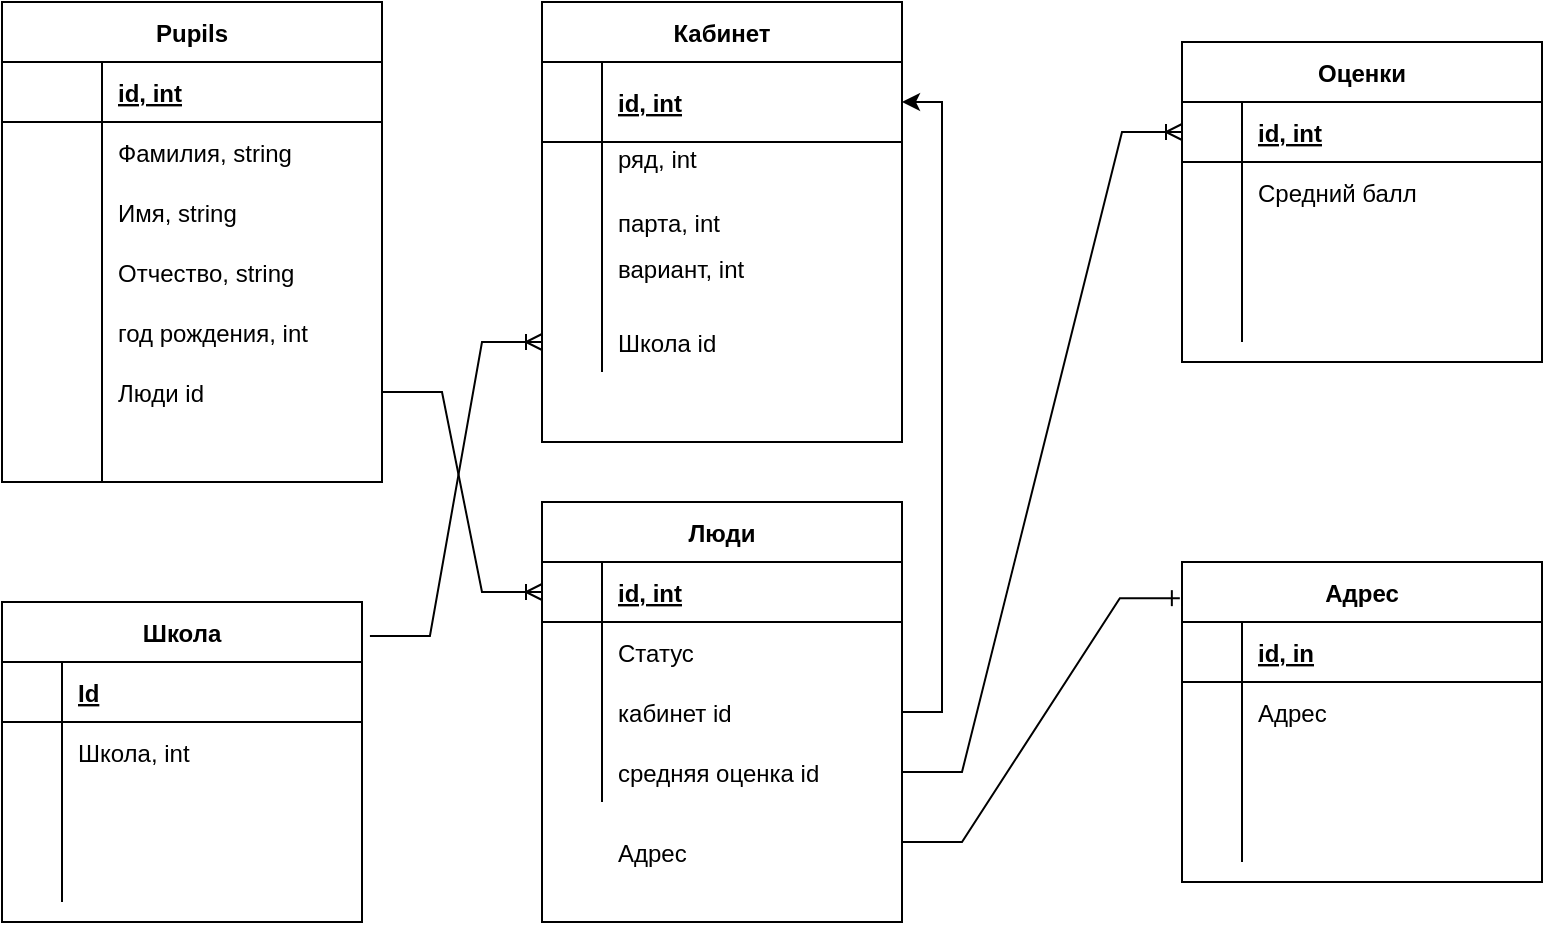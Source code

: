 <mxfile version="15.8.6" type="device"><diagram id="_YrZJTKVYVWT5JkX986n" name="Page-1"><mxGraphModel dx="907" dy="478" grid="1" gridSize="10" guides="1" tooltips="1" connect="1" arrows="1" fold="1" page="1" pageScale="1" pageWidth="827" pageHeight="1169" math="0" shadow="0"><root><mxCell id="0"/><mxCell id="1" parent="0"/><mxCell id="GRgpnIzNb2aHa2WIYd1I-14" value="Кабинет" style="shape=table;startSize=30;container=1;collapsible=1;childLayout=tableLayout;fixedRows=1;rowLines=0;fontStyle=1;align=center;resizeLast=1;" vertex="1" parent="1"><mxGeometry x="280" y="20" width="180" height="220" as="geometry"/></mxCell><mxCell id="GRgpnIzNb2aHa2WIYd1I-15" value="" style="shape=partialRectangle;collapsible=0;dropTarget=0;pointerEvents=0;fillColor=none;top=0;left=0;bottom=1;right=0;points=[[0,0.5],[1,0.5]];portConstraint=eastwest;" vertex="1" parent="GRgpnIzNb2aHa2WIYd1I-14"><mxGeometry y="30" width="180" height="40" as="geometry"/></mxCell><mxCell id="GRgpnIzNb2aHa2WIYd1I-16" value="" style="shape=partialRectangle;connectable=0;fillColor=none;top=0;left=0;bottom=0;right=0;fontStyle=1;overflow=hidden;" vertex="1" parent="GRgpnIzNb2aHa2WIYd1I-15"><mxGeometry width="30" height="40" as="geometry"><mxRectangle width="30" height="40" as="alternateBounds"/></mxGeometry></mxCell><mxCell id="GRgpnIzNb2aHa2WIYd1I-17" value="id, int" style="shape=partialRectangle;connectable=0;fillColor=none;top=0;left=0;bottom=0;right=0;align=left;spacingLeft=6;fontStyle=5;overflow=hidden;" vertex="1" parent="GRgpnIzNb2aHa2WIYd1I-15"><mxGeometry x="30" width="150" height="40" as="geometry"><mxRectangle width="150" height="40" as="alternateBounds"/></mxGeometry></mxCell><mxCell id="GRgpnIzNb2aHa2WIYd1I-18" value="" style="shape=partialRectangle;collapsible=0;dropTarget=0;pointerEvents=0;fillColor=none;top=0;left=0;bottom=0;right=0;points=[[0,0.5],[1,0.5]];portConstraint=eastwest;" vertex="1" parent="GRgpnIzNb2aHa2WIYd1I-14"><mxGeometry y="70" width="180" height="25" as="geometry"/></mxCell><mxCell id="GRgpnIzNb2aHa2WIYd1I-19" value="" style="shape=partialRectangle;connectable=0;fillColor=none;top=0;left=0;bottom=0;right=0;editable=1;overflow=hidden;" vertex="1" parent="GRgpnIzNb2aHa2WIYd1I-18"><mxGeometry width="30" height="25" as="geometry"><mxRectangle width="30" height="25" as="alternateBounds"/></mxGeometry></mxCell><mxCell id="GRgpnIzNb2aHa2WIYd1I-20" value="ряд, int&#xA;" style="shape=partialRectangle;connectable=0;fillColor=none;top=0;left=0;bottom=0;right=0;align=left;spacingLeft=6;overflow=hidden;" vertex="1" parent="GRgpnIzNb2aHa2WIYd1I-18"><mxGeometry x="30" width="150" height="25" as="geometry"><mxRectangle width="150" height="25" as="alternateBounds"/></mxGeometry></mxCell><mxCell id="GRgpnIzNb2aHa2WIYd1I-21" value="" style="shape=partialRectangle;collapsible=0;dropTarget=0;pointerEvents=0;fillColor=none;top=0;left=0;bottom=0;right=0;points=[[0,0.5],[1,0.5]];portConstraint=eastwest;" vertex="1" parent="GRgpnIzNb2aHa2WIYd1I-14"><mxGeometry y="95" width="180" height="30" as="geometry"/></mxCell><mxCell id="GRgpnIzNb2aHa2WIYd1I-22" value="" style="shape=partialRectangle;connectable=0;fillColor=none;top=0;left=0;bottom=0;right=0;editable=1;overflow=hidden;" vertex="1" parent="GRgpnIzNb2aHa2WIYd1I-21"><mxGeometry width="30" height="30" as="geometry"><mxRectangle width="30" height="30" as="alternateBounds"/></mxGeometry></mxCell><mxCell id="GRgpnIzNb2aHa2WIYd1I-23" value="парта, int" style="shape=partialRectangle;connectable=0;fillColor=none;top=0;left=0;bottom=0;right=0;align=left;spacingLeft=6;overflow=hidden;" vertex="1" parent="GRgpnIzNb2aHa2WIYd1I-21"><mxGeometry x="30" width="150" height="30" as="geometry"><mxRectangle width="150" height="30" as="alternateBounds"/></mxGeometry></mxCell><mxCell id="GRgpnIzNb2aHa2WIYd1I-24" value="" style="shape=partialRectangle;collapsible=0;dropTarget=0;pointerEvents=0;fillColor=none;top=0;left=0;bottom=0;right=0;points=[[0,0.5],[1,0.5]];portConstraint=eastwest;" vertex="1" parent="GRgpnIzNb2aHa2WIYd1I-14"><mxGeometry y="125" width="180" height="30" as="geometry"/></mxCell><mxCell id="GRgpnIzNb2aHa2WIYd1I-25" value="" style="shape=partialRectangle;connectable=0;fillColor=none;top=0;left=0;bottom=0;right=0;editable=1;overflow=hidden;" vertex="1" parent="GRgpnIzNb2aHa2WIYd1I-24"><mxGeometry width="30" height="30" as="geometry"><mxRectangle width="30" height="30" as="alternateBounds"/></mxGeometry></mxCell><mxCell id="GRgpnIzNb2aHa2WIYd1I-26" value=" вариант, int&#xA;" style="shape=partialRectangle;connectable=0;fillColor=none;top=0;left=0;bottom=0;right=0;align=left;spacingLeft=6;overflow=hidden;" vertex="1" parent="GRgpnIzNb2aHa2WIYd1I-24"><mxGeometry x="30" width="150" height="30" as="geometry"><mxRectangle width="150" height="30" as="alternateBounds"/></mxGeometry></mxCell><mxCell id="GRgpnIzNb2aHa2WIYd1I-130" value="" style="shape=partialRectangle;collapsible=0;dropTarget=0;pointerEvents=0;fillColor=none;top=0;left=0;bottom=0;right=0;points=[[0,0.5],[1,0.5]];portConstraint=eastwest;" vertex="1" parent="GRgpnIzNb2aHa2WIYd1I-14"><mxGeometry y="155" width="180" height="30" as="geometry"/></mxCell><mxCell id="GRgpnIzNb2aHa2WIYd1I-131" value="" style="shape=partialRectangle;connectable=0;fillColor=none;top=0;left=0;bottom=0;right=0;editable=1;overflow=hidden;" vertex="1" parent="GRgpnIzNb2aHa2WIYd1I-130"><mxGeometry width="30" height="30" as="geometry"><mxRectangle width="30" height="30" as="alternateBounds"/></mxGeometry></mxCell><mxCell id="GRgpnIzNb2aHa2WIYd1I-132" value="Школа id" style="shape=partialRectangle;connectable=0;fillColor=none;top=0;left=0;bottom=0;right=0;align=left;spacingLeft=6;overflow=hidden;" vertex="1" parent="GRgpnIzNb2aHa2WIYd1I-130"><mxGeometry x="30" width="150" height="30" as="geometry"><mxRectangle width="150" height="30" as="alternateBounds"/></mxGeometry></mxCell><mxCell id="GRgpnIzNb2aHa2WIYd1I-100" value="" style="edgeStyle=orthogonalEdgeStyle;rounded=0;orthogonalLoop=1;jettySize=auto;html=1;exitX=1;exitY=0.5;exitDx=0;exitDy=0;" edge="1" parent="1" source="GRgpnIzNb2aHa2WIYd1I-91" target="GRgpnIzNb2aHa2WIYd1I-15"><mxGeometry relative="1" as="geometry"/></mxCell><mxCell id="GRgpnIzNb2aHa2WIYd1I-27" value="Pupils" style="shape=table;startSize=30;container=1;collapsible=1;childLayout=tableLayout;fixedRows=1;rowLines=0;fontStyle=1;align=center;resizeLast=1;" vertex="1" parent="1"><mxGeometry x="10" y="20" width="190" height="240" as="geometry"/></mxCell><mxCell id="GRgpnIzNb2aHa2WIYd1I-28" value="" style="shape=partialRectangle;collapsible=0;dropTarget=0;pointerEvents=0;fillColor=none;top=0;left=0;bottom=1;right=0;points=[[0,0.5],[1,0.5]];portConstraint=eastwest;" vertex="1" parent="GRgpnIzNb2aHa2WIYd1I-27"><mxGeometry y="30" width="190" height="30" as="geometry"/></mxCell><mxCell id="GRgpnIzNb2aHa2WIYd1I-29" value="" style="shape=partialRectangle;connectable=0;fillColor=none;top=0;left=0;bottom=0;right=0;fontStyle=1;overflow=hidden;" vertex="1" parent="GRgpnIzNb2aHa2WIYd1I-28"><mxGeometry width="50" height="30" as="geometry"><mxRectangle width="50" height="30" as="alternateBounds"/></mxGeometry></mxCell><mxCell id="GRgpnIzNb2aHa2WIYd1I-30" value="id, int" style="shape=partialRectangle;connectable=0;fillColor=none;top=0;left=0;bottom=0;right=0;align=left;spacingLeft=6;fontStyle=5;overflow=hidden;" vertex="1" parent="GRgpnIzNb2aHa2WIYd1I-28"><mxGeometry x="50" width="140" height="30" as="geometry"><mxRectangle width="140" height="30" as="alternateBounds"/></mxGeometry></mxCell><mxCell id="GRgpnIzNb2aHa2WIYd1I-31" value="" style="shape=partialRectangle;collapsible=0;dropTarget=0;pointerEvents=0;fillColor=none;top=0;left=0;bottom=0;right=0;points=[[0,0.5],[1,0.5]];portConstraint=eastwest;" vertex="1" parent="GRgpnIzNb2aHa2WIYd1I-27"><mxGeometry y="60" width="190" height="30" as="geometry"/></mxCell><mxCell id="GRgpnIzNb2aHa2WIYd1I-32" value="" style="shape=partialRectangle;connectable=0;fillColor=none;top=0;left=0;bottom=0;right=0;editable=1;overflow=hidden;" vertex="1" parent="GRgpnIzNb2aHa2WIYd1I-31"><mxGeometry width="50" height="30" as="geometry"><mxRectangle width="50" height="30" as="alternateBounds"/></mxGeometry></mxCell><mxCell id="GRgpnIzNb2aHa2WIYd1I-33" value="Фамилия, string" style="shape=partialRectangle;connectable=0;fillColor=none;top=0;left=0;bottom=0;right=0;align=left;spacingLeft=6;overflow=hidden;" vertex="1" parent="GRgpnIzNb2aHa2WIYd1I-31"><mxGeometry x="50" width="140" height="30" as="geometry"><mxRectangle width="140" height="30" as="alternateBounds"/></mxGeometry></mxCell><mxCell id="GRgpnIzNb2aHa2WIYd1I-34" value="" style="shape=partialRectangle;collapsible=0;dropTarget=0;pointerEvents=0;fillColor=none;top=0;left=0;bottom=0;right=0;points=[[0,0.5],[1,0.5]];portConstraint=eastwest;" vertex="1" parent="GRgpnIzNb2aHa2WIYd1I-27"><mxGeometry y="90" width="190" height="30" as="geometry"/></mxCell><mxCell id="GRgpnIzNb2aHa2WIYd1I-35" value="" style="shape=partialRectangle;connectable=0;fillColor=none;top=0;left=0;bottom=0;right=0;editable=1;overflow=hidden;" vertex="1" parent="GRgpnIzNb2aHa2WIYd1I-34"><mxGeometry width="50" height="30" as="geometry"><mxRectangle width="50" height="30" as="alternateBounds"/></mxGeometry></mxCell><mxCell id="GRgpnIzNb2aHa2WIYd1I-36" value="Имя, string" style="shape=partialRectangle;connectable=0;fillColor=none;top=0;left=0;bottom=0;right=0;align=left;spacingLeft=6;overflow=hidden;" vertex="1" parent="GRgpnIzNb2aHa2WIYd1I-34"><mxGeometry x="50" width="140" height="30" as="geometry"><mxRectangle width="140" height="30" as="alternateBounds"/></mxGeometry></mxCell><mxCell id="GRgpnIzNb2aHa2WIYd1I-37" value="" style="shape=partialRectangle;collapsible=0;dropTarget=0;pointerEvents=0;fillColor=none;top=0;left=0;bottom=0;right=0;points=[[0,0.5],[1,0.5]];portConstraint=eastwest;" vertex="1" parent="GRgpnIzNb2aHa2WIYd1I-27"><mxGeometry y="120" width="190" height="30" as="geometry"/></mxCell><mxCell id="GRgpnIzNb2aHa2WIYd1I-38" value="" style="shape=partialRectangle;connectable=0;fillColor=none;top=0;left=0;bottom=0;right=0;editable=1;overflow=hidden;" vertex="1" parent="GRgpnIzNb2aHa2WIYd1I-37"><mxGeometry width="50" height="30" as="geometry"><mxRectangle width="50" height="30" as="alternateBounds"/></mxGeometry></mxCell><mxCell id="GRgpnIzNb2aHa2WIYd1I-39" value="Отчество, string" style="shape=partialRectangle;connectable=0;fillColor=none;top=0;left=0;bottom=0;right=0;align=left;spacingLeft=6;overflow=hidden;" vertex="1" parent="GRgpnIzNb2aHa2WIYd1I-37"><mxGeometry x="50" width="140" height="30" as="geometry"><mxRectangle width="140" height="30" as="alternateBounds"/></mxGeometry></mxCell><mxCell id="GRgpnIzNb2aHa2WIYd1I-81" value="" style="shape=partialRectangle;collapsible=0;dropTarget=0;pointerEvents=0;fillColor=none;top=0;left=0;bottom=0;right=0;points=[[0,0.5],[1,0.5]];portConstraint=eastwest;" vertex="1" parent="GRgpnIzNb2aHa2WIYd1I-27"><mxGeometry y="150" width="190" height="30" as="geometry"/></mxCell><mxCell id="GRgpnIzNb2aHa2WIYd1I-82" value="" style="shape=partialRectangle;connectable=0;fillColor=none;top=0;left=0;bottom=0;right=0;editable=1;overflow=hidden;" vertex="1" parent="GRgpnIzNb2aHa2WIYd1I-81"><mxGeometry width="50" height="30" as="geometry"><mxRectangle width="50" height="30" as="alternateBounds"/></mxGeometry></mxCell><mxCell id="GRgpnIzNb2aHa2WIYd1I-83" value="год рождения, int" style="shape=partialRectangle;connectable=0;fillColor=none;top=0;left=0;bottom=0;right=0;align=left;spacingLeft=6;overflow=hidden;" vertex="1" parent="GRgpnIzNb2aHa2WIYd1I-81"><mxGeometry x="50" width="140" height="30" as="geometry"><mxRectangle width="140" height="30" as="alternateBounds"/></mxGeometry></mxCell><mxCell id="GRgpnIzNb2aHa2WIYd1I-105" value="" style="shape=partialRectangle;collapsible=0;dropTarget=0;pointerEvents=0;fillColor=none;top=0;left=0;bottom=0;right=0;points=[[0,0.5],[1,0.5]];portConstraint=eastwest;" vertex="1" parent="GRgpnIzNb2aHa2WIYd1I-27"><mxGeometry y="180" width="190" height="30" as="geometry"/></mxCell><mxCell id="GRgpnIzNb2aHa2WIYd1I-106" value="" style="shape=partialRectangle;connectable=0;fillColor=none;top=0;left=0;bottom=0;right=0;editable=1;overflow=hidden;" vertex="1" parent="GRgpnIzNb2aHa2WIYd1I-105"><mxGeometry width="50" height="30" as="geometry"><mxRectangle width="50" height="30" as="alternateBounds"/></mxGeometry></mxCell><mxCell id="GRgpnIzNb2aHa2WIYd1I-107" value="Люди id" style="shape=partialRectangle;connectable=0;fillColor=none;top=0;left=0;bottom=0;right=0;align=left;spacingLeft=6;overflow=hidden;" vertex="1" parent="GRgpnIzNb2aHa2WIYd1I-105"><mxGeometry x="50" width="140" height="30" as="geometry"><mxRectangle width="140" height="30" as="alternateBounds"/></mxGeometry></mxCell><mxCell id="GRgpnIzNb2aHa2WIYd1I-97" value="" style="shape=partialRectangle;collapsible=0;dropTarget=0;pointerEvents=0;fillColor=none;top=0;left=0;bottom=0;right=0;points=[[0,0.5],[1,0.5]];portConstraint=eastwest;" vertex="1" parent="GRgpnIzNb2aHa2WIYd1I-27"><mxGeometry y="210" width="190" height="30" as="geometry"/></mxCell><mxCell id="GRgpnIzNb2aHa2WIYd1I-98" value="" style="shape=partialRectangle;connectable=0;fillColor=none;top=0;left=0;bottom=0;right=0;editable=1;overflow=hidden;" vertex="1" parent="GRgpnIzNb2aHa2WIYd1I-97"><mxGeometry width="50" height="30" as="geometry"><mxRectangle width="50" height="30" as="alternateBounds"/></mxGeometry></mxCell><mxCell id="GRgpnIzNb2aHa2WIYd1I-99" value="" style="shape=partialRectangle;connectable=0;fillColor=none;top=0;left=0;bottom=0;right=0;align=left;spacingLeft=6;overflow=hidden;" vertex="1" parent="GRgpnIzNb2aHa2WIYd1I-97"><mxGeometry x="50" width="140" height="30" as="geometry"><mxRectangle width="140" height="30" as="alternateBounds"/></mxGeometry></mxCell><mxCell id="GRgpnIzNb2aHa2WIYd1I-40" value="Оценки" style="shape=table;startSize=30;container=1;collapsible=1;childLayout=tableLayout;fixedRows=1;rowLines=0;fontStyle=1;align=center;resizeLast=1;" vertex="1" parent="1"><mxGeometry x="600" y="40" width="180" height="160" as="geometry"/></mxCell><mxCell id="GRgpnIzNb2aHa2WIYd1I-41" value="" style="shape=partialRectangle;collapsible=0;dropTarget=0;pointerEvents=0;fillColor=none;top=0;left=0;bottom=1;right=0;points=[[0,0.5],[1,0.5]];portConstraint=eastwest;" vertex="1" parent="GRgpnIzNb2aHa2WIYd1I-40"><mxGeometry y="30" width="180" height="30" as="geometry"/></mxCell><mxCell id="GRgpnIzNb2aHa2WIYd1I-42" value="" style="shape=partialRectangle;connectable=0;fillColor=none;top=0;left=0;bottom=0;right=0;fontStyle=1;overflow=hidden;" vertex="1" parent="GRgpnIzNb2aHa2WIYd1I-41"><mxGeometry width="30" height="30" as="geometry"><mxRectangle width="30" height="30" as="alternateBounds"/></mxGeometry></mxCell><mxCell id="GRgpnIzNb2aHa2WIYd1I-43" value="id, int" style="shape=partialRectangle;connectable=0;fillColor=none;top=0;left=0;bottom=0;right=0;align=left;spacingLeft=6;fontStyle=5;overflow=hidden;" vertex="1" parent="GRgpnIzNb2aHa2WIYd1I-41"><mxGeometry x="30" width="150" height="30" as="geometry"><mxRectangle width="150" height="30" as="alternateBounds"/></mxGeometry></mxCell><mxCell id="GRgpnIzNb2aHa2WIYd1I-44" value="" style="shape=partialRectangle;collapsible=0;dropTarget=0;pointerEvents=0;fillColor=none;top=0;left=0;bottom=0;right=0;points=[[0,0.5],[1,0.5]];portConstraint=eastwest;" vertex="1" parent="GRgpnIzNb2aHa2WIYd1I-40"><mxGeometry y="60" width="180" height="30" as="geometry"/></mxCell><mxCell id="GRgpnIzNb2aHa2WIYd1I-45" value="" style="shape=partialRectangle;connectable=0;fillColor=none;top=0;left=0;bottom=0;right=0;editable=1;overflow=hidden;" vertex="1" parent="GRgpnIzNb2aHa2WIYd1I-44"><mxGeometry width="30" height="30" as="geometry"><mxRectangle width="30" height="30" as="alternateBounds"/></mxGeometry></mxCell><mxCell id="GRgpnIzNb2aHa2WIYd1I-46" value="Средний балл" style="shape=partialRectangle;connectable=0;fillColor=none;top=0;left=0;bottom=0;right=0;align=left;spacingLeft=6;overflow=hidden;" vertex="1" parent="GRgpnIzNb2aHa2WIYd1I-44"><mxGeometry x="30" width="150" height="30" as="geometry"><mxRectangle width="150" height="30" as="alternateBounds"/></mxGeometry></mxCell><mxCell id="GRgpnIzNb2aHa2WIYd1I-47" value="" style="shape=partialRectangle;collapsible=0;dropTarget=0;pointerEvents=0;fillColor=none;top=0;left=0;bottom=0;right=0;points=[[0,0.5],[1,0.5]];portConstraint=eastwest;" vertex="1" parent="GRgpnIzNb2aHa2WIYd1I-40"><mxGeometry y="90" width="180" height="30" as="geometry"/></mxCell><mxCell id="GRgpnIzNb2aHa2WIYd1I-48" value="" style="shape=partialRectangle;connectable=0;fillColor=none;top=0;left=0;bottom=0;right=0;editable=1;overflow=hidden;" vertex="1" parent="GRgpnIzNb2aHa2WIYd1I-47"><mxGeometry width="30" height="30" as="geometry"><mxRectangle width="30" height="30" as="alternateBounds"/></mxGeometry></mxCell><mxCell id="GRgpnIzNb2aHa2WIYd1I-49" value="" style="shape=partialRectangle;connectable=0;fillColor=none;top=0;left=0;bottom=0;right=0;align=left;spacingLeft=6;overflow=hidden;" vertex="1" parent="GRgpnIzNb2aHa2WIYd1I-47"><mxGeometry x="30" width="150" height="30" as="geometry"><mxRectangle width="150" height="30" as="alternateBounds"/></mxGeometry></mxCell><mxCell id="GRgpnIzNb2aHa2WIYd1I-50" value="" style="shape=partialRectangle;collapsible=0;dropTarget=0;pointerEvents=0;fillColor=none;top=0;left=0;bottom=0;right=0;points=[[0,0.5],[1,0.5]];portConstraint=eastwest;" vertex="1" parent="GRgpnIzNb2aHa2WIYd1I-40"><mxGeometry y="120" width="180" height="30" as="geometry"/></mxCell><mxCell id="GRgpnIzNb2aHa2WIYd1I-51" value="" style="shape=partialRectangle;connectable=0;fillColor=none;top=0;left=0;bottom=0;right=0;editable=1;overflow=hidden;" vertex="1" parent="GRgpnIzNb2aHa2WIYd1I-50"><mxGeometry width="30" height="30" as="geometry"><mxRectangle width="30" height="30" as="alternateBounds"/></mxGeometry></mxCell><mxCell id="GRgpnIzNb2aHa2WIYd1I-52" value="" style="shape=partialRectangle;connectable=0;fillColor=none;top=0;left=0;bottom=0;right=0;align=left;spacingLeft=6;overflow=hidden;" vertex="1" parent="GRgpnIzNb2aHa2WIYd1I-50"><mxGeometry x="30" width="150" height="30" as="geometry"><mxRectangle width="150" height="30" as="alternateBounds"/></mxGeometry></mxCell><mxCell id="GRgpnIzNb2aHa2WIYd1I-84" value="Люди" style="shape=table;startSize=30;container=1;collapsible=1;childLayout=tableLayout;fixedRows=1;rowLines=0;fontStyle=1;align=center;resizeLast=1;" vertex="1" parent="1"><mxGeometry x="280" y="270" width="180" height="210" as="geometry"/></mxCell><mxCell id="GRgpnIzNb2aHa2WIYd1I-85" value="" style="shape=partialRectangle;collapsible=0;dropTarget=0;pointerEvents=0;fillColor=none;top=0;left=0;bottom=1;right=0;points=[[0,0.5],[1,0.5]];portConstraint=eastwest;" vertex="1" parent="GRgpnIzNb2aHa2WIYd1I-84"><mxGeometry y="30" width="180" height="30" as="geometry"/></mxCell><mxCell id="GRgpnIzNb2aHa2WIYd1I-86" value="" style="shape=partialRectangle;connectable=0;fillColor=none;top=0;left=0;bottom=0;right=0;fontStyle=1;overflow=hidden;" vertex="1" parent="GRgpnIzNb2aHa2WIYd1I-85"><mxGeometry width="30" height="30" as="geometry"><mxRectangle width="30" height="30" as="alternateBounds"/></mxGeometry></mxCell><mxCell id="GRgpnIzNb2aHa2WIYd1I-87" value="id, int" style="shape=partialRectangle;connectable=0;fillColor=none;top=0;left=0;bottom=0;right=0;align=left;spacingLeft=6;fontStyle=5;overflow=hidden;" vertex="1" parent="GRgpnIzNb2aHa2WIYd1I-85"><mxGeometry x="30" width="150" height="30" as="geometry"><mxRectangle width="150" height="30" as="alternateBounds"/></mxGeometry></mxCell><mxCell id="GRgpnIzNb2aHa2WIYd1I-88" value="" style="shape=partialRectangle;collapsible=0;dropTarget=0;pointerEvents=0;fillColor=none;top=0;left=0;bottom=0;right=0;points=[[0,0.5],[1,0.5]];portConstraint=eastwest;" vertex="1" parent="GRgpnIzNb2aHa2WIYd1I-84"><mxGeometry y="60" width="180" height="30" as="geometry"/></mxCell><mxCell id="GRgpnIzNb2aHa2WIYd1I-89" value="" style="shape=partialRectangle;connectable=0;fillColor=none;top=0;left=0;bottom=0;right=0;editable=1;overflow=hidden;" vertex="1" parent="GRgpnIzNb2aHa2WIYd1I-88"><mxGeometry width="30" height="30" as="geometry"><mxRectangle width="30" height="30" as="alternateBounds"/></mxGeometry></mxCell><mxCell id="GRgpnIzNb2aHa2WIYd1I-90" value="Статус" style="shape=partialRectangle;connectable=0;fillColor=none;top=0;left=0;bottom=0;right=0;align=left;spacingLeft=6;overflow=hidden;" vertex="1" parent="GRgpnIzNb2aHa2WIYd1I-88"><mxGeometry x="30" width="150" height="30" as="geometry"><mxRectangle width="150" height="30" as="alternateBounds"/></mxGeometry></mxCell><mxCell id="GRgpnIzNb2aHa2WIYd1I-91" value="" style="shape=partialRectangle;collapsible=0;dropTarget=0;pointerEvents=0;fillColor=none;top=0;left=0;bottom=0;right=0;points=[[0,0.5],[1,0.5]];portConstraint=eastwest;" vertex="1" parent="GRgpnIzNb2aHa2WIYd1I-84"><mxGeometry y="90" width="180" height="30" as="geometry"/></mxCell><mxCell id="GRgpnIzNb2aHa2WIYd1I-92" value="" style="shape=partialRectangle;connectable=0;fillColor=none;top=0;left=0;bottom=0;right=0;editable=1;overflow=hidden;" vertex="1" parent="GRgpnIzNb2aHa2WIYd1I-91"><mxGeometry width="30" height="30" as="geometry"><mxRectangle width="30" height="30" as="alternateBounds"/></mxGeometry></mxCell><mxCell id="GRgpnIzNb2aHa2WIYd1I-93" value="" style="shape=partialRectangle;connectable=0;fillColor=none;top=0;left=0;bottom=0;right=0;align=left;spacingLeft=6;overflow=hidden;" vertex="1" parent="GRgpnIzNb2aHa2WIYd1I-91"><mxGeometry x="30" width="150" height="30" as="geometry"><mxRectangle width="150" height="30" as="alternateBounds"/></mxGeometry></mxCell><mxCell id="GRgpnIzNb2aHa2WIYd1I-94" value="" style="shape=partialRectangle;collapsible=0;dropTarget=0;pointerEvents=0;fillColor=none;top=0;left=0;bottom=0;right=0;points=[[0,0.5],[1,0.5]];portConstraint=eastwest;" vertex="1" parent="GRgpnIzNb2aHa2WIYd1I-84"><mxGeometry y="120" width="180" height="30" as="geometry"/></mxCell><mxCell id="GRgpnIzNb2aHa2WIYd1I-95" value="" style="shape=partialRectangle;connectable=0;fillColor=none;top=0;left=0;bottom=0;right=0;editable=1;overflow=hidden;" vertex="1" parent="GRgpnIzNb2aHa2WIYd1I-94"><mxGeometry width="30" height="30" as="geometry"><mxRectangle width="30" height="30" as="alternateBounds"/></mxGeometry></mxCell><mxCell id="GRgpnIzNb2aHa2WIYd1I-96" value="" style="shape=partialRectangle;connectable=0;fillColor=none;top=0;left=0;bottom=0;right=0;align=left;spacingLeft=6;overflow=hidden;" vertex="1" parent="GRgpnIzNb2aHa2WIYd1I-94"><mxGeometry x="30" width="150" height="30" as="geometry"><mxRectangle width="150" height="30" as="alternateBounds"/></mxGeometry></mxCell><mxCell id="GRgpnIzNb2aHa2WIYd1I-104" value="" style="edgeStyle=entityRelationEdgeStyle;fontSize=12;html=1;endArrow=ERoneToMany;rounded=0;entryX=0;entryY=0.5;entryDx=0;entryDy=0;exitX=1;exitY=0.5;exitDx=0;exitDy=0;" edge="1" parent="1" source="GRgpnIzNb2aHa2WIYd1I-94" target="GRgpnIzNb2aHa2WIYd1I-41"><mxGeometry width="100" height="100" relative="1" as="geometry"><mxPoint x="200" y="245" as="sourcePoint"/><mxPoint x="460" y="200" as="targetPoint"/></mxGeometry></mxCell><mxCell id="GRgpnIzNb2aHa2WIYd1I-108" value="" style="edgeStyle=entityRelationEdgeStyle;fontSize=12;html=1;endArrow=ERoneToMany;rounded=0;exitX=1;exitY=0.5;exitDx=0;exitDy=0;" edge="1" parent="1" source="GRgpnIzNb2aHa2WIYd1I-105" target="GRgpnIzNb2aHa2WIYd1I-85"><mxGeometry width="100" height="100" relative="1" as="geometry"><mxPoint x="360" y="330" as="sourcePoint"/><mxPoint x="460" y="230" as="targetPoint"/></mxGeometry></mxCell><mxCell id="GRgpnIzNb2aHa2WIYd1I-123" value="кабинет id" style="shape=partialRectangle;connectable=0;fillColor=none;top=0;left=0;bottom=0;right=0;align=left;spacingLeft=6;overflow=hidden;" vertex="1" parent="1"><mxGeometry x="310" y="360" width="140" height="30" as="geometry"><mxRectangle width="140" height="30" as="alternateBounds"/></mxGeometry></mxCell><mxCell id="GRgpnIzNb2aHa2WIYd1I-124" value="" style="shape=partialRectangle;collapsible=0;dropTarget=0;pointerEvents=0;fillColor=none;top=0;left=0;bottom=0;right=0;points=[[0,0.5],[1,0.5]];portConstraint=eastwest;" vertex="1" parent="1"><mxGeometry x="260" y="390" width="190" height="30" as="geometry"/></mxCell><mxCell id="GRgpnIzNb2aHa2WIYd1I-125" value="" style="shape=partialRectangle;connectable=0;fillColor=none;top=0;left=0;bottom=0;right=0;editable=1;overflow=hidden;" vertex="1" parent="GRgpnIzNb2aHa2WIYd1I-124"><mxGeometry width="50" height="30" as="geometry"><mxRectangle width="50" height="30" as="alternateBounds"/></mxGeometry></mxCell><mxCell id="GRgpnIzNb2aHa2WIYd1I-126" value="средняя оценка id" style="shape=partialRectangle;connectable=0;fillColor=none;top=0;left=0;bottom=0;right=0;align=left;spacingLeft=6;overflow=hidden;" vertex="1" parent="GRgpnIzNb2aHa2WIYd1I-124"><mxGeometry x="50" width="140" height="30" as="geometry"><mxRectangle width="140" height="30" as="alternateBounds"/></mxGeometry></mxCell><mxCell id="GRgpnIzNb2aHa2WIYd1I-127" value="" style="shape=partialRectangle;collapsible=0;dropTarget=0;pointerEvents=0;fillColor=none;top=0;left=0;bottom=0;right=0;points=[[0,0.5],[1,0.5]];portConstraint=eastwest;" vertex="1" parent="1"><mxGeometry x="260" y="430" width="190" height="30" as="geometry"/></mxCell><mxCell id="GRgpnIzNb2aHa2WIYd1I-128" value="" style="shape=partialRectangle;connectable=0;fillColor=none;top=0;left=0;bottom=0;right=0;editable=1;overflow=hidden;" vertex="1" parent="GRgpnIzNb2aHa2WIYd1I-127"><mxGeometry width="50" height="30" as="geometry"><mxRectangle width="50" height="30" as="alternateBounds"/></mxGeometry></mxCell><mxCell id="GRgpnIzNb2aHa2WIYd1I-129" value="Адрес" style="shape=partialRectangle;connectable=0;fillColor=none;top=0;left=0;bottom=0;right=0;align=left;spacingLeft=6;overflow=hidden;" vertex="1" parent="GRgpnIzNb2aHa2WIYd1I-127"><mxGeometry x="50" width="140" height="30" as="geometry"><mxRectangle width="140" height="30" as="alternateBounds"/></mxGeometry></mxCell><mxCell id="GRgpnIzNb2aHa2WIYd1I-136" value="Адрес" style="shape=table;startSize=30;container=1;collapsible=1;childLayout=tableLayout;fixedRows=1;rowLines=0;fontStyle=1;align=center;resizeLast=1;" vertex="1" parent="1"><mxGeometry x="600" y="300" width="180" height="160" as="geometry"/></mxCell><mxCell id="GRgpnIzNb2aHa2WIYd1I-137" value="" style="shape=partialRectangle;collapsible=0;dropTarget=0;pointerEvents=0;fillColor=none;top=0;left=0;bottom=1;right=0;points=[[0,0.5],[1,0.5]];portConstraint=eastwest;" vertex="1" parent="GRgpnIzNb2aHa2WIYd1I-136"><mxGeometry y="30" width="180" height="30" as="geometry"/></mxCell><mxCell id="GRgpnIzNb2aHa2WIYd1I-138" value="" style="shape=partialRectangle;connectable=0;fillColor=none;top=0;left=0;bottom=0;right=0;fontStyle=1;overflow=hidden;" vertex="1" parent="GRgpnIzNb2aHa2WIYd1I-137"><mxGeometry width="30" height="30" as="geometry"><mxRectangle width="30" height="30" as="alternateBounds"/></mxGeometry></mxCell><mxCell id="GRgpnIzNb2aHa2WIYd1I-139" value="id, in" style="shape=partialRectangle;connectable=0;fillColor=none;top=0;left=0;bottom=0;right=0;align=left;spacingLeft=6;fontStyle=5;overflow=hidden;" vertex="1" parent="GRgpnIzNb2aHa2WIYd1I-137"><mxGeometry x="30" width="150" height="30" as="geometry"><mxRectangle width="150" height="30" as="alternateBounds"/></mxGeometry></mxCell><mxCell id="GRgpnIzNb2aHa2WIYd1I-140" value="" style="shape=partialRectangle;collapsible=0;dropTarget=0;pointerEvents=0;fillColor=none;top=0;left=0;bottom=0;right=0;points=[[0,0.5],[1,0.5]];portConstraint=eastwest;" vertex="1" parent="GRgpnIzNb2aHa2WIYd1I-136"><mxGeometry y="60" width="180" height="30" as="geometry"/></mxCell><mxCell id="GRgpnIzNb2aHa2WIYd1I-141" value="" style="shape=partialRectangle;connectable=0;fillColor=none;top=0;left=0;bottom=0;right=0;editable=1;overflow=hidden;" vertex="1" parent="GRgpnIzNb2aHa2WIYd1I-140"><mxGeometry width="30" height="30" as="geometry"><mxRectangle width="30" height="30" as="alternateBounds"/></mxGeometry></mxCell><mxCell id="GRgpnIzNb2aHa2WIYd1I-142" value="Адрес " style="shape=partialRectangle;connectable=0;fillColor=none;top=0;left=0;bottom=0;right=0;align=left;spacingLeft=6;overflow=hidden;" vertex="1" parent="GRgpnIzNb2aHa2WIYd1I-140"><mxGeometry x="30" width="150" height="30" as="geometry"><mxRectangle width="150" height="30" as="alternateBounds"/></mxGeometry></mxCell><mxCell id="GRgpnIzNb2aHa2WIYd1I-143" value="" style="shape=partialRectangle;collapsible=0;dropTarget=0;pointerEvents=0;fillColor=none;top=0;left=0;bottom=0;right=0;points=[[0,0.5],[1,0.5]];portConstraint=eastwest;" vertex="1" parent="GRgpnIzNb2aHa2WIYd1I-136"><mxGeometry y="90" width="180" height="30" as="geometry"/></mxCell><mxCell id="GRgpnIzNb2aHa2WIYd1I-144" value="" style="shape=partialRectangle;connectable=0;fillColor=none;top=0;left=0;bottom=0;right=0;editable=1;overflow=hidden;" vertex="1" parent="GRgpnIzNb2aHa2WIYd1I-143"><mxGeometry width="30" height="30" as="geometry"><mxRectangle width="30" height="30" as="alternateBounds"/></mxGeometry></mxCell><mxCell id="GRgpnIzNb2aHa2WIYd1I-145" value="" style="shape=partialRectangle;connectable=0;fillColor=none;top=0;left=0;bottom=0;right=0;align=left;spacingLeft=6;overflow=hidden;" vertex="1" parent="GRgpnIzNb2aHa2WIYd1I-143"><mxGeometry x="30" width="150" height="30" as="geometry"><mxRectangle width="150" height="30" as="alternateBounds"/></mxGeometry></mxCell><mxCell id="GRgpnIzNb2aHa2WIYd1I-146" value="" style="shape=partialRectangle;collapsible=0;dropTarget=0;pointerEvents=0;fillColor=none;top=0;left=0;bottom=0;right=0;points=[[0,0.5],[1,0.5]];portConstraint=eastwest;" vertex="1" parent="GRgpnIzNb2aHa2WIYd1I-136"><mxGeometry y="120" width="180" height="30" as="geometry"/></mxCell><mxCell id="GRgpnIzNb2aHa2WIYd1I-147" value="" style="shape=partialRectangle;connectable=0;fillColor=none;top=0;left=0;bottom=0;right=0;editable=1;overflow=hidden;" vertex="1" parent="GRgpnIzNb2aHa2WIYd1I-146"><mxGeometry width="30" height="30" as="geometry"><mxRectangle width="30" height="30" as="alternateBounds"/></mxGeometry></mxCell><mxCell id="GRgpnIzNb2aHa2WIYd1I-148" value="" style="shape=partialRectangle;connectable=0;fillColor=none;top=0;left=0;bottom=0;right=0;align=left;spacingLeft=6;overflow=hidden;" vertex="1" parent="GRgpnIzNb2aHa2WIYd1I-146"><mxGeometry x="30" width="150" height="30" as="geometry"><mxRectangle width="150" height="30" as="alternateBounds"/></mxGeometry></mxCell><mxCell id="GRgpnIzNb2aHa2WIYd1I-153" value="" style="edgeStyle=entityRelationEdgeStyle;fontSize=12;html=1;endArrow=ERone;endFill=1;rounded=0;entryX=-0.006;entryY=0.113;entryDx=0;entryDy=0;entryPerimeter=0;" edge="1" parent="1" target="GRgpnIzNb2aHa2WIYd1I-136"><mxGeometry width="100" height="100" relative="1" as="geometry"><mxPoint x="460" y="440" as="sourcePoint"/><mxPoint x="460" y="200" as="targetPoint"/></mxGeometry></mxCell><mxCell id="GRgpnIzNb2aHa2WIYd1I-154" value="Школа" style="shape=table;startSize=30;container=1;collapsible=1;childLayout=tableLayout;fixedRows=1;rowLines=0;fontStyle=1;align=center;resizeLast=1;" vertex="1" parent="1"><mxGeometry x="10" y="320" width="180" height="160" as="geometry"/></mxCell><mxCell id="GRgpnIzNb2aHa2WIYd1I-155" value="" style="shape=partialRectangle;collapsible=0;dropTarget=0;pointerEvents=0;fillColor=none;top=0;left=0;bottom=1;right=0;points=[[0,0.5],[1,0.5]];portConstraint=eastwest;" vertex="1" parent="GRgpnIzNb2aHa2WIYd1I-154"><mxGeometry y="30" width="180" height="30" as="geometry"/></mxCell><mxCell id="GRgpnIzNb2aHa2WIYd1I-156" value="" style="shape=partialRectangle;connectable=0;fillColor=none;top=0;left=0;bottom=0;right=0;fontStyle=1;overflow=hidden;" vertex="1" parent="GRgpnIzNb2aHa2WIYd1I-155"><mxGeometry width="30" height="30" as="geometry"><mxRectangle width="30" height="30" as="alternateBounds"/></mxGeometry></mxCell><mxCell id="GRgpnIzNb2aHa2WIYd1I-157" value="Id" style="shape=partialRectangle;connectable=0;fillColor=none;top=0;left=0;bottom=0;right=0;align=left;spacingLeft=6;fontStyle=5;overflow=hidden;" vertex="1" parent="GRgpnIzNb2aHa2WIYd1I-155"><mxGeometry x="30" width="150" height="30" as="geometry"><mxRectangle width="150" height="30" as="alternateBounds"/></mxGeometry></mxCell><mxCell id="GRgpnIzNb2aHa2WIYd1I-158" value="" style="shape=partialRectangle;collapsible=0;dropTarget=0;pointerEvents=0;fillColor=none;top=0;left=0;bottom=0;right=0;points=[[0,0.5],[1,0.5]];portConstraint=eastwest;" vertex="1" parent="GRgpnIzNb2aHa2WIYd1I-154"><mxGeometry y="60" width="180" height="30" as="geometry"/></mxCell><mxCell id="GRgpnIzNb2aHa2WIYd1I-159" value="" style="shape=partialRectangle;connectable=0;fillColor=none;top=0;left=0;bottom=0;right=0;editable=1;overflow=hidden;" vertex="1" parent="GRgpnIzNb2aHa2WIYd1I-158"><mxGeometry width="30" height="30" as="geometry"><mxRectangle width="30" height="30" as="alternateBounds"/></mxGeometry></mxCell><mxCell id="GRgpnIzNb2aHa2WIYd1I-160" value="Школа, int" style="shape=partialRectangle;connectable=0;fillColor=none;top=0;left=0;bottom=0;right=0;align=left;spacingLeft=6;overflow=hidden;" vertex="1" parent="GRgpnIzNb2aHa2WIYd1I-158"><mxGeometry x="30" width="150" height="30" as="geometry"><mxRectangle width="150" height="30" as="alternateBounds"/></mxGeometry></mxCell><mxCell id="GRgpnIzNb2aHa2WIYd1I-161" value="" style="shape=partialRectangle;collapsible=0;dropTarget=0;pointerEvents=0;fillColor=none;top=0;left=0;bottom=0;right=0;points=[[0,0.5],[1,0.5]];portConstraint=eastwest;" vertex="1" parent="GRgpnIzNb2aHa2WIYd1I-154"><mxGeometry y="90" width="180" height="30" as="geometry"/></mxCell><mxCell id="GRgpnIzNb2aHa2WIYd1I-162" value="" style="shape=partialRectangle;connectable=0;fillColor=none;top=0;left=0;bottom=0;right=0;editable=1;overflow=hidden;" vertex="1" parent="GRgpnIzNb2aHa2WIYd1I-161"><mxGeometry width="30" height="30" as="geometry"><mxRectangle width="30" height="30" as="alternateBounds"/></mxGeometry></mxCell><mxCell id="GRgpnIzNb2aHa2WIYd1I-163" value="" style="shape=partialRectangle;connectable=0;fillColor=none;top=0;left=0;bottom=0;right=0;align=left;spacingLeft=6;overflow=hidden;" vertex="1" parent="GRgpnIzNb2aHa2WIYd1I-161"><mxGeometry x="30" width="150" height="30" as="geometry"><mxRectangle width="150" height="30" as="alternateBounds"/></mxGeometry></mxCell><mxCell id="GRgpnIzNb2aHa2WIYd1I-164" value="" style="shape=partialRectangle;collapsible=0;dropTarget=0;pointerEvents=0;fillColor=none;top=0;left=0;bottom=0;right=0;points=[[0,0.5],[1,0.5]];portConstraint=eastwest;" vertex="1" parent="GRgpnIzNb2aHa2WIYd1I-154"><mxGeometry y="120" width="180" height="30" as="geometry"/></mxCell><mxCell id="GRgpnIzNb2aHa2WIYd1I-165" value="" style="shape=partialRectangle;connectable=0;fillColor=none;top=0;left=0;bottom=0;right=0;editable=1;overflow=hidden;" vertex="1" parent="GRgpnIzNb2aHa2WIYd1I-164"><mxGeometry width="30" height="30" as="geometry"><mxRectangle width="30" height="30" as="alternateBounds"/></mxGeometry></mxCell><mxCell id="GRgpnIzNb2aHa2WIYd1I-166" value="" style="shape=partialRectangle;connectable=0;fillColor=none;top=0;left=0;bottom=0;right=0;align=left;spacingLeft=6;overflow=hidden;" vertex="1" parent="GRgpnIzNb2aHa2WIYd1I-164"><mxGeometry x="30" width="150" height="30" as="geometry"><mxRectangle width="150" height="30" as="alternateBounds"/></mxGeometry></mxCell><mxCell id="GRgpnIzNb2aHa2WIYd1I-168" value="" style="edgeStyle=entityRelationEdgeStyle;fontSize=12;html=1;endArrow=ERoneToMany;rounded=0;entryX=0;entryY=0.5;entryDx=0;entryDy=0;exitX=1.022;exitY=0.106;exitDx=0;exitDy=0;exitPerimeter=0;" edge="1" parent="1" source="GRgpnIzNb2aHa2WIYd1I-154" target="GRgpnIzNb2aHa2WIYd1I-130"><mxGeometry width="100" height="100" relative="1" as="geometry"><mxPoint x="360" y="390" as="sourcePoint"/><mxPoint x="460" y="290" as="targetPoint"/></mxGeometry></mxCell></root></mxGraphModel></diagram></mxfile>